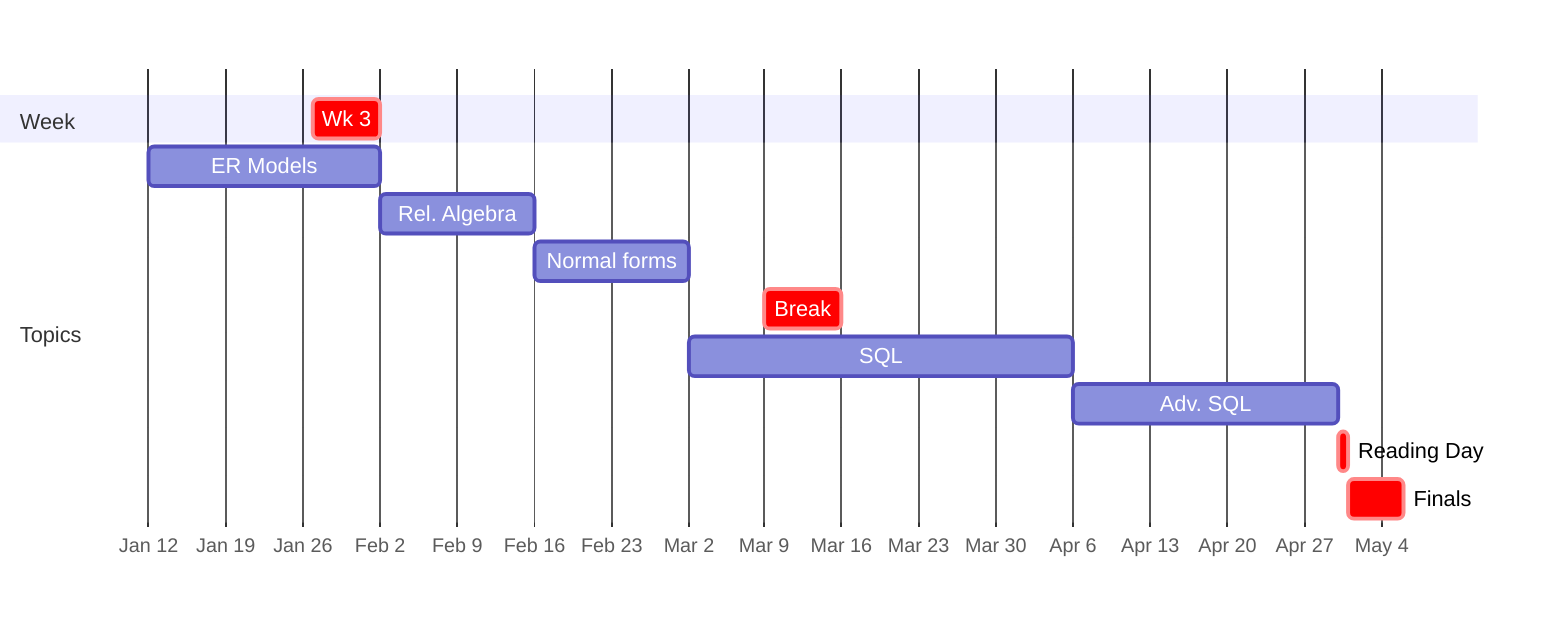 gantt
    dateFormat  M/DD/YYYY
    axisFormat  %b %e

section Week
    Wk 3 : crit, 1/27/2025, 6d

section Topics
    ER Models : m1, 1/12/2025, 3w
    Rel. Algebra: m4, after m1, 2w
    Normal forms: m5, after m4, 2w
    Break: crit, m8, 3/09/2025, 1w
    SQL : m6, after m5, 5w
    Adv. SQL: m7, after m6, 24d
    Reading Day : crit, m10, 4/30/2025, 1d
    Finals : crit, m9, 5/01/2025, 5d